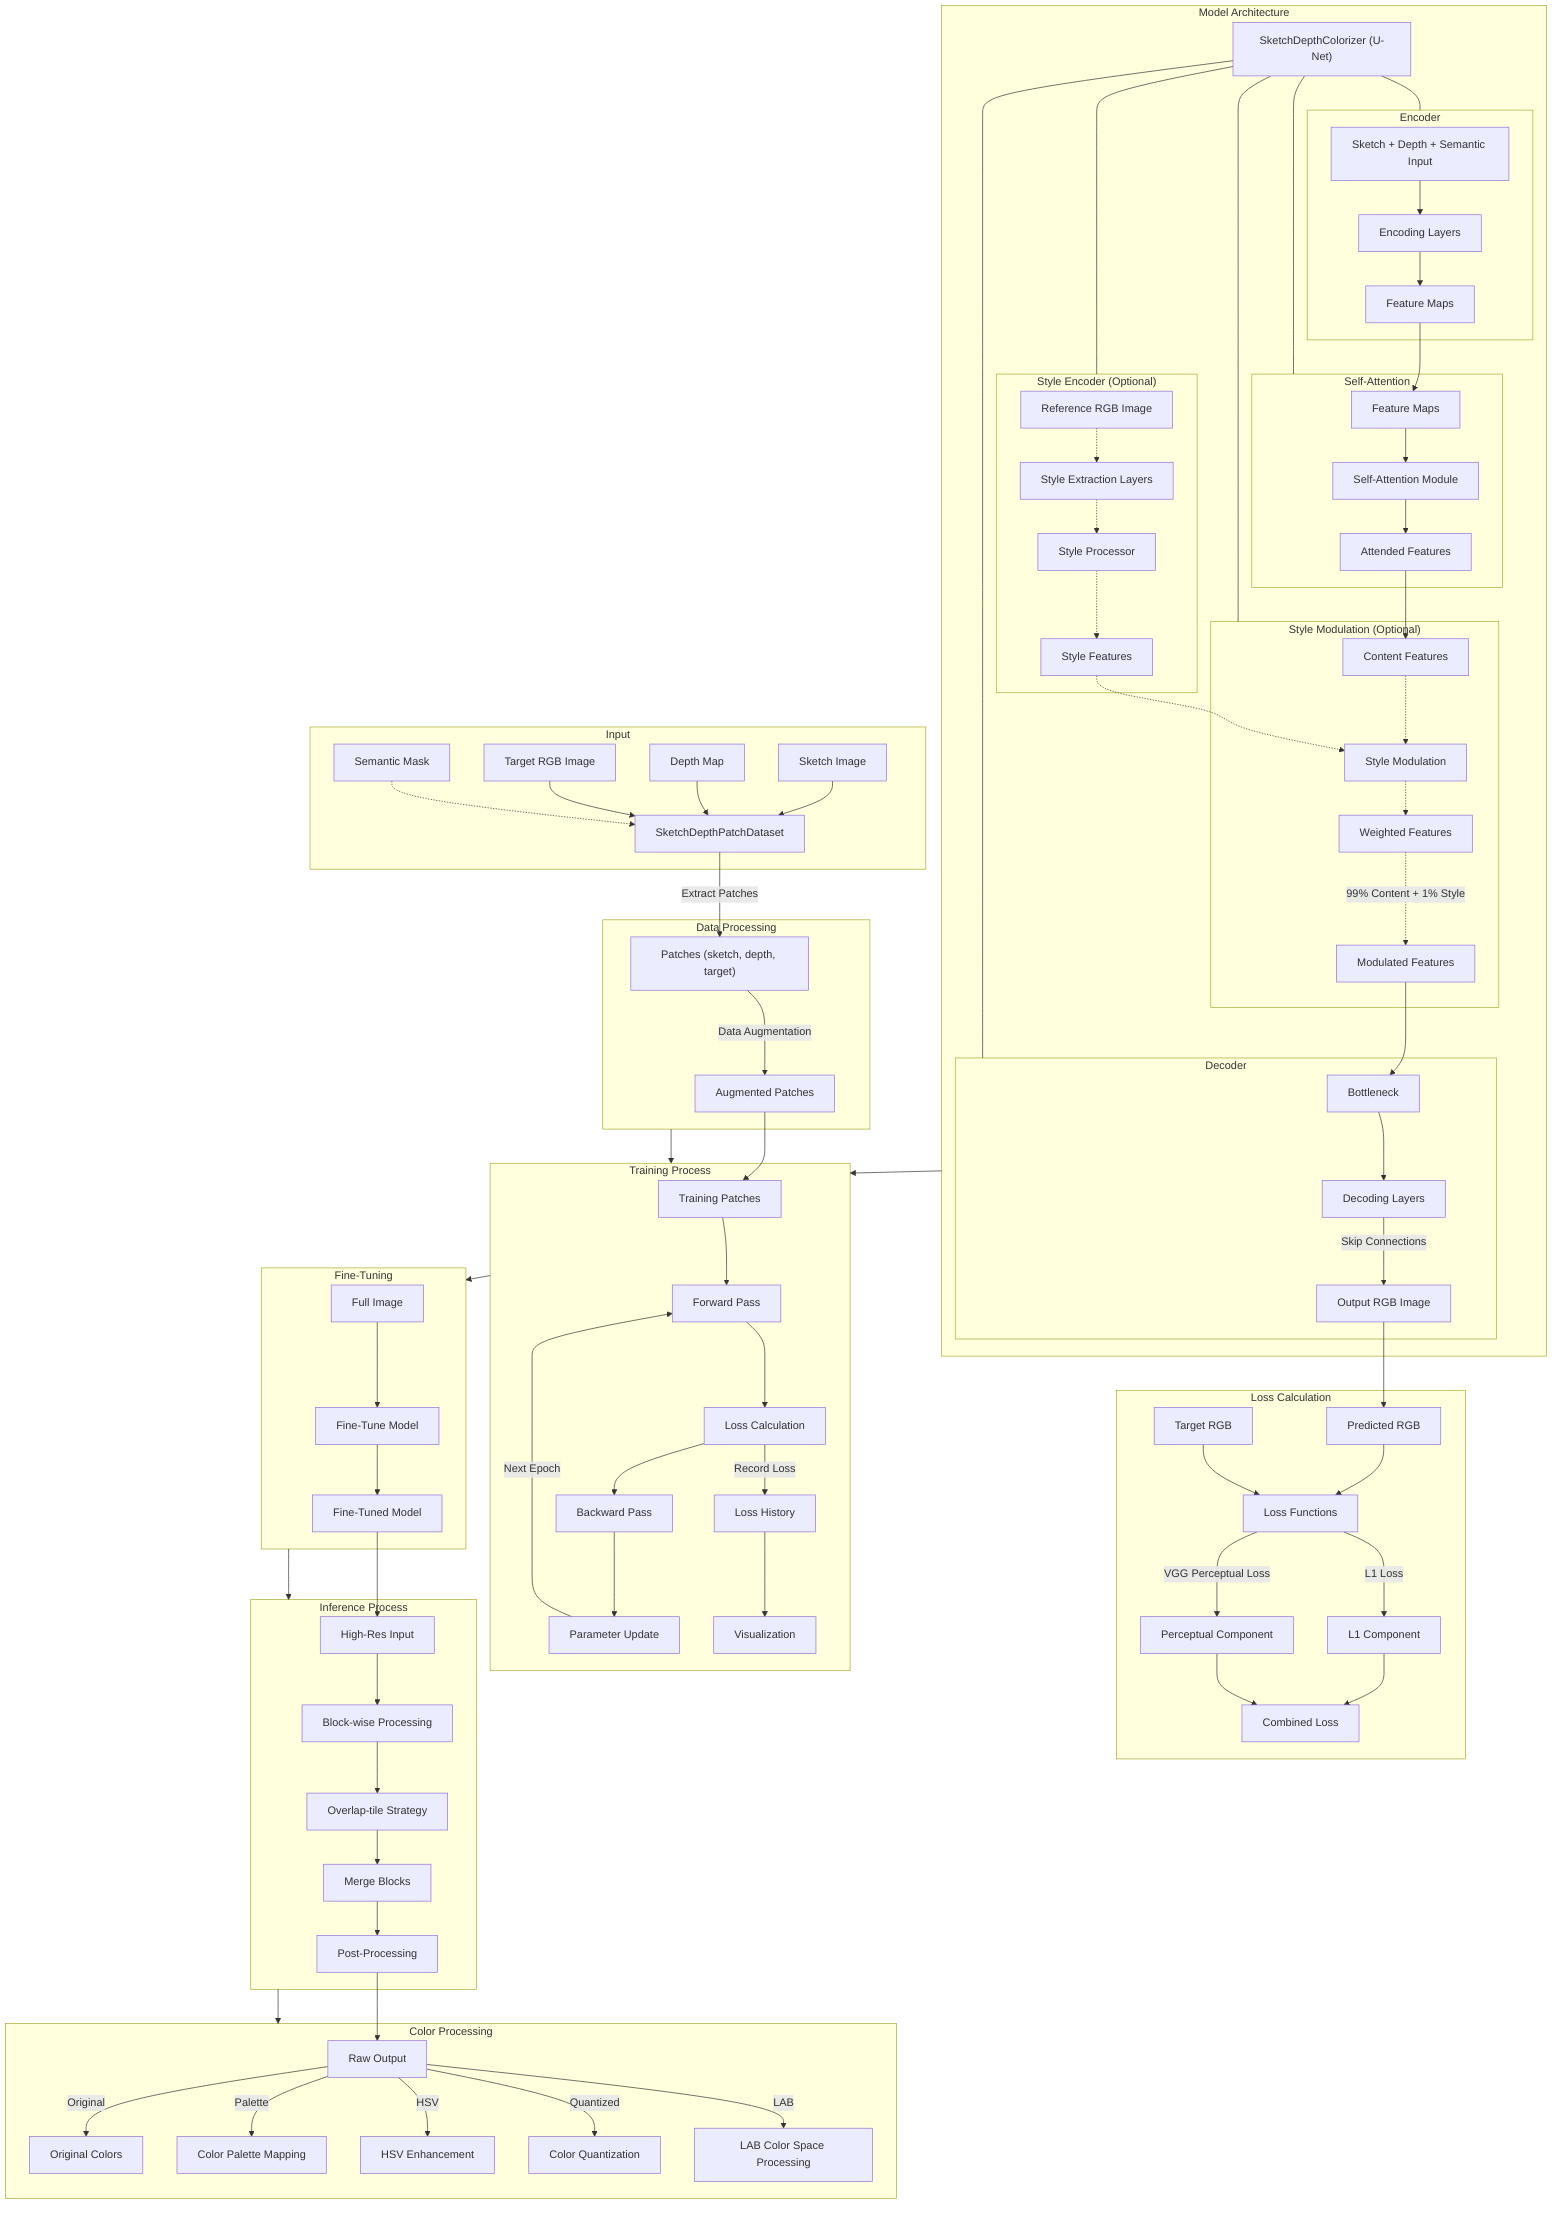flowchart TD
    subgraph Input
        A[Sketch Image] --> D1
        B[Depth Map] --> D1
        C[Target RGB Image] --> D1
        M[Semantic Mask] -.-> D1
    end

    subgraph DataProcessing["Data Processing"]
        D1[SketchDepthPatchDataset] --> |"Extract Patches"| D2["Patches (sketch, depth, target)"]
        D2 --> |"Data Augmentation"| D3["Augmented Patches"]
    end

    subgraph Model["Model Architecture"]
        E1["SketchDepthColorizer (U-Net)"]
        subgraph Encoder["Encoder"]
            E2["Sketch + Depth + Semantic Input"] --> E3["Encoding Layers"]
            E3 --> E4["Feature Maps"]
        end
        
        subgraph StyleEncoder["Style Encoder (Optional)"]
            S1["Reference RGB Image"] -.-> S2["Style Extraction Layers"]
            S2 -.-> S3["Style Processor"]
            S3 -.-> S4["Style Features"]
        end

        subgraph SelfAttention["Self-Attention"]
            A1["Feature Maps"] --> A2["Self-Attention Module"]
            A2 --> A3["Attended Features"]
        end

        subgraph StyleModulation["Style Modulation (Optional)"]
            SM1["Content Features"] -.-> SM2["Style Modulation"]
            S4 -.-> SM2
            SM2 -.-> SM3["Weighted Features"]
            SM3 -.-> |"99% Content + 1% Style"| SM4["Modulated Features"]
        end

        subgraph Decoder["Decoder"]
            D4["Bottleneck"] --> D5["Decoding Layers"]
            D5 --> |"Skip Connections"| D6["Output RGB Image"]
        end
    end

    subgraph Loss["Loss Calculation"]
        L1["Predicted RGB"] --> L2["Loss Functions"]
        L3["Target RGB"] --> L2
        L2 --> |"L1 Loss"| L4["L1 Component"]
        L2 --> |"VGG Perceptual Loss"| L5["Perceptual Component"]
        L4 --> L6["Combined Loss"]
        L5 --> L6
    end

    subgraph Training["Training Process"]
        T1["Training Patches"] --> T2["Forward Pass"]
        T2 --> T3["Loss Calculation"]
        T3 --> T4["Backward Pass"]
        T4 --> T5["Parameter Update"]
        T5 --> |"Next Epoch"| T2
        T3 --> |"Record Loss"| T6["Loss History"]
        T6 --> T7["Visualization"]
    end

    subgraph FineTuning["Fine-Tuning"]
        F1["Full Image"] --> F2["Fine-Tune Model"]
        F2 --> F3["Fine-Tuned Model"]
    end

    subgraph Inference["Inference Process"]
        I1["High-Res Input"] --> I2["Block-wise Processing"]
        I2 --> I3["Overlap-tile Strategy"]
        I3 --> I4["Merge Blocks"]
        I4 --> I5["Post-Processing"]
    end

    subgraph ColorProcessing["Color Processing"]
        CP1["Raw Output"] --> |"Original"| CP2["Original Colors"]
        CP1 --> |"Palette"| CP3["Color Palette Mapping"]
        CP1 --> |"HSV"| CP4["HSV Enhancement"]
        CP1 --> |"Quantized"| CP5["Color Quantization"]
        CP1 --> |"LAB"| CP6["LAB Color Space Processing"]
    end

    D3 --> T1
    E4 --> A1
    A3 --> SM1
    E1 --- Encoder
    E1 --- StyleEncoder
    E1 --- SelfAttention
    E1 --- StyleModulation
    E1 --- Decoder
    SM4 --> D4
    D6 --> L1
    F3 --> I1
    I5 --> CP1
    
    %% Main flow connections
    DataProcessing --> Training
    Model --> Training
    Training --> FineTuning
    FineTuning --> Inference
    Inference --> ColorProcessing
